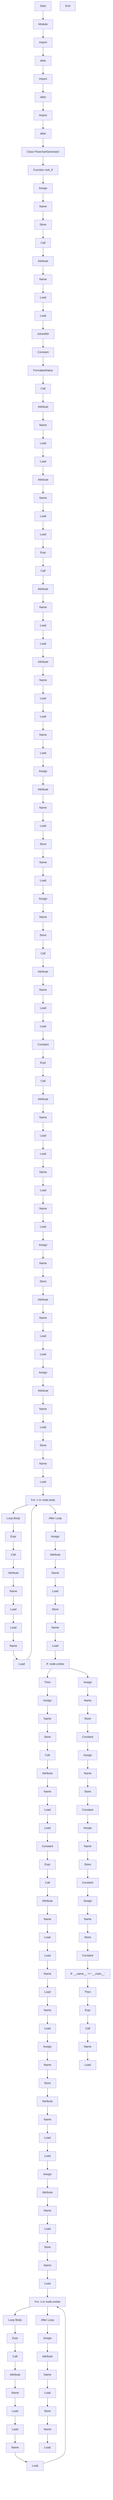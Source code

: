 flowchart TD
Start["Start"]
node1["Module"]
Start --> node1
node2["Import"]
node1 --> node2
node3["alias"]
node2 --> node3
node4["Import"]
node3 --> node4
node5["alias"]
node4 --> node5
node6["Import"]
node5 --> node6
node7["alias"]
node6 --> node7
node8["Class FlowchartGenerator"]
node7 --> node8
node9["Function visit_If"]
node8 --> node9
node10["Assign"]
node9 --> node10
node11["Name"]
node10 --> node11
node12["Store"]
node11 --> node12
node13["Call"]
node12 --> node13
node14["Attribute"]
node13 --> node14
node15["Name"]
node14 --> node15
node16["Load"]
node15 --> node16
node17["Load"]
node16 --> node17
node18["JoinedStr"]
node17 --> node18
node19["Constant"]
node18 --> node19
node20["FormattedValue"]
node19 --> node20
node21["Call"]
node20 --> node21
node22["Attribute"]
node21 --> node22
node23["Name"]
node22 --> node23
node24["Load"]
node23 --> node24
node25["Load"]
node24 --> node25
node26["Attribute"]
node25 --> node26
node27["Name"]
node26 --> node27
node28["Load"]
node27 --> node28
node29["Load"]
node28 --> node29
node30["Expr"]
node29 --> node30
node31["Call"]
node30 --> node31
node32["Attribute"]
node31 --> node32
node33["Name"]
node32 --> node33
node34["Load"]
node33 --> node34
node35["Load"]
node34 --> node35
node36["Attribute"]
node35 --> node36
node37["Name"]
node36 --> node37
node38["Load"]
node37 --> node38
node39["Load"]
node38 --> node39
node40["Name"]
node39 --> node40
node41["Load"]
node40 --> node41
node42["Assign"]
node41 --> node42
node43["Attribute"]
node42 --> node43
node44["Name"]
node43 --> node44
node45["Load"]
node44 --> node45
node46["Store"]
node45 --> node46
node47["Name"]
node46 --> node47
node48["Load"]
node47 --> node48
node49["Assign"]
node48 --> node49
node50["Name"]
node49 --> node50
node51["Store"]
node50 --> node51
node52["Call"]
node51 --> node52
node53["Attribute"]
node52 --> node53
node54["Name"]
node53 --> node54
node55["Load"]
node54 --> node55
node56["Load"]
node55 --> node56
node57["Constant"]
node56 --> node57
node58["Expr"]
node57 --> node58
node59["Call"]
node58 --> node59
node60["Attribute"]
node59 --> node60
node61["Name"]
node60 --> node61
node62["Load"]
node61 --> node62
node63["Load"]
node62 --> node63
node64["Name"]
node63 --> node64
node65["Load"]
node64 --> node65
node66["Name"]
node65 --> node66
node67["Load"]
node66 --> node67
node68["Assign"]
node67 --> node68
node69["Name"]
node68 --> node69
node70["Store"]
node69 --> node70
node71["Attribute"]
node70 --> node71
node72["Name"]
node71 --> node72
node73["Load"]
node72 --> node73
node74["Load"]
node73 --> node74
node75["Assign"]
node74 --> node75
node76["Attribute"]
node75 --> node76
node77["Name"]
node76 --> node77
node78["Load"]
node77 --> node78
node79["Store"]
node78 --> node79
node80["Name"]
node79 --> node80
node81["Load"]
node80 --> node81
node82["For: n in node.body"]
node81 --> node82
node83["Loop Body"]
node82 --> node83
node84["After Loop"]
node85["Expr"]
node83 --> node85
node86["Call"]
node85 --> node86
node87["Attribute"]
node86 --> node87
node88["Name"]
node87 --> node88
node89["Load"]
node88 --> node89
node90["Load"]
node89 --> node90
node91["Name"]
node90 --> node91
node92["Load"]
node91 --> node92
node92 --> node82
node82 --> node84
node93["Assign"]
node84 --> node93
node94["Attribute"]
node93 --> node94
node95["Name"]
node94 --> node95
node96["Load"]
node95 --> node96
node97["Store"]
node96 --> node97
node98["Name"]
node97 --> node98
node99["Load"]
node98 --> node99
node100["If: node.orelse"]
node99 --> node100
node101["Then"]
node100 --> node101
node102["Assign"]
node101 --> node102
node103["Name"]
node102 --> node103
node104["Store"]
node103 --> node104
node105["Call"]
node104 --> node105
node106["Attribute"]
node105 --> node106
node107["Name"]
node106 --> node107
node108["Load"]
node107 --> node108
node109["Load"]
node108 --> node109
node110["Constant"]
node109 --> node110
node111["Expr"]
node110 --> node111
node112["Call"]
node111 --> node112
node113["Attribute"]
node112 --> node113
node114["Name"]
node113 --> node114
node115["Load"]
node114 --> node115
node116["Load"]
node115 --> node116
node117["Name"]
node116 --> node117
node118["Load"]
node117 --> node118
node119["Name"]
node118 --> node119
node120["Load"]
node119 --> node120
node121["Assign"]
node120 --> node121
node122["Name"]
node121 --> node122
node123["Store"]
node122 --> node123
node124["Attribute"]
node123 --> node124
node125["Name"]
node124 --> node125
node126["Load"]
node125 --> node126
node127["Load"]
node126 --> node127
node128["Assign"]
node127 --> node128
node129["Attribute"]
node128 --> node129
node130["Name"]
node129 --> node130
node131["Load"]
node130 --> node131
node132["Store"]
node131 --> node132
node133["Name"]
node132 --> node133
node134["Load"]
node133 --> node134
node135["For: n in node.orelse"]
node134 --> node135
node136["Loop Body"]
node135 --> node136
node137["After Loop"]
node138["Expr"]
node136 --> node138
node139["Call"]
node138 --> node139
node140["Attribute"]
node139 --> node140
node141["Name"]
node140 --> node141
node142["Load"]
node141 --> node142
node143["Load"]
node142 --> node143
node144["Name"]
node143 --> node144
node145["Load"]
node144 --> node145
node145 --> node135
node135 --> node137
node146["Assign"]
node137 --> node146
node147["Attribute"]
node146 --> node147
node148["Name"]
node147 --> node148
node149["Load"]
node148 --> node149
node150["Store"]
node149 --> node150
node151["Name"]
node150 --> node151
node152["Load"]
node151 --> node152
node153["Assign"]
node100 --> node153
node154["Name"]
node153 --> node154
node155["Store"]
node154 --> node155
node156["Constant"]
node155 --> node156
node157["Assign"]
node156 --> node157
node158["Name"]
node157 --> node158
node159["Store"]
node158 --> node159
node160["Constant"]
node159 --> node160
node161["Assign"]
node160 --> node161
node162["Name"]
node161 --> node162
node163["Store"]
node162 --> node163
node164["Constant"]
node163 --> node164
node165["Assign"]
node164 --> node165
node166["Name"]
node165 --> node166
node167["Store"]
node166 --> node167
node168["Constant"]
node167 --> node168
node169["If: __name__ == '__main__'"]
node168 --> node169
node170["Then"]
node169 --> node170
node171["Expr"]
node170 --> node171
node172["Call"]
node171 --> node172
node173["Name"]
node172 --> node173
node174["Load"]
node173 --> node174
End["End"]